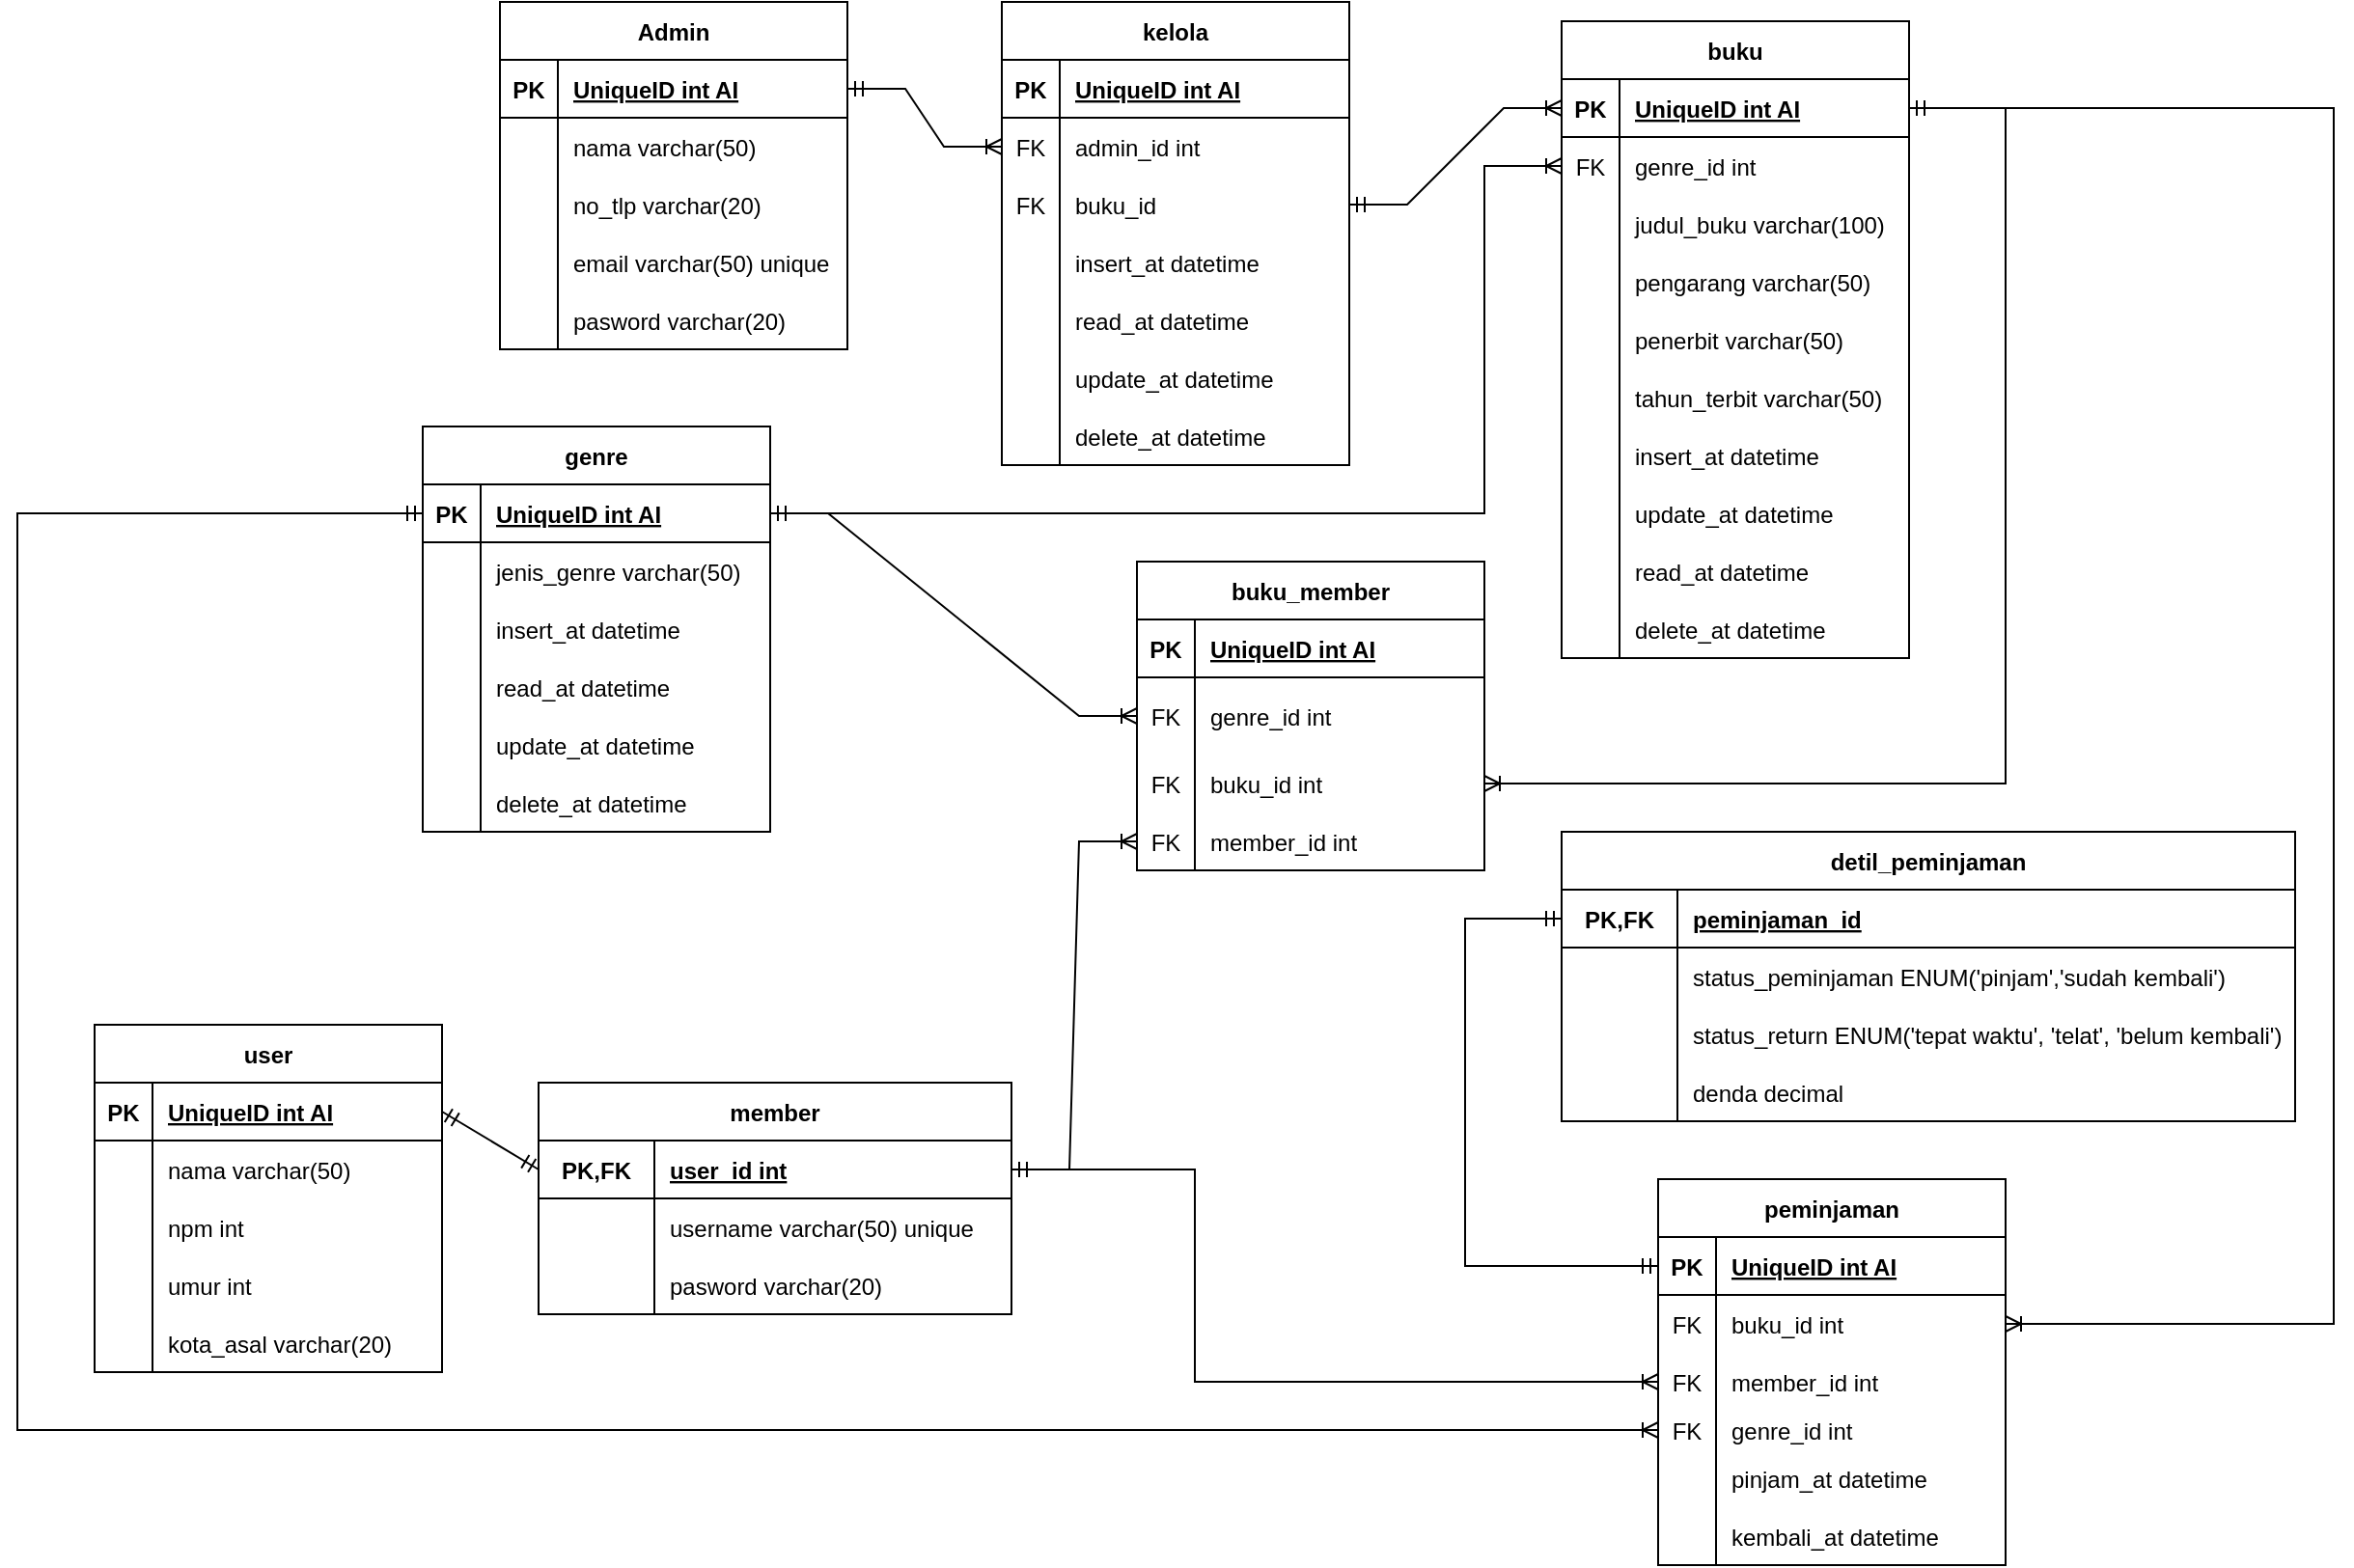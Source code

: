 <mxfile version="20.8.16" type="device"><diagram name="Page-1" id="D0aG3JfnNcnlnUZTVA0v"><mxGraphModel dx="2672" dy="803" grid="1" gridSize="10" guides="1" tooltips="1" connect="1" arrows="1" fold="1" page="1" pageScale="1" pageWidth="850" pageHeight="1100" math="0" shadow="0"><root><mxCell id="0"/><mxCell id="1" parent="0"/><mxCell id="wYPajMRD3yFp_Sr_LCN--1" value="Admin" style="shape=table;startSize=30;container=1;collapsible=1;childLayout=tableLayout;fixedRows=1;rowLines=0;fontStyle=1;align=center;resizeLast=1;" parent="1" vertex="1"><mxGeometry x="220" y="250" width="180" height="180" as="geometry"/></mxCell><mxCell id="wYPajMRD3yFp_Sr_LCN--2" value="" style="shape=tableRow;horizontal=0;startSize=0;swimlaneHead=0;swimlaneBody=0;fillColor=none;collapsible=0;dropTarget=0;points=[[0,0.5],[1,0.5]];portConstraint=eastwest;top=0;left=0;right=0;bottom=1;" parent="wYPajMRD3yFp_Sr_LCN--1" vertex="1"><mxGeometry y="30" width="180" height="30" as="geometry"/></mxCell><mxCell id="wYPajMRD3yFp_Sr_LCN--3" value="PK" style="shape=partialRectangle;connectable=0;fillColor=none;top=0;left=0;bottom=0;right=0;fontStyle=1;overflow=hidden;" parent="wYPajMRD3yFp_Sr_LCN--2" vertex="1"><mxGeometry width="30" height="30" as="geometry"><mxRectangle width="30" height="30" as="alternateBounds"/></mxGeometry></mxCell><mxCell id="wYPajMRD3yFp_Sr_LCN--4" value="UniqueID int AI" style="shape=partialRectangle;connectable=0;fillColor=none;top=0;left=0;bottom=0;right=0;align=left;spacingLeft=6;fontStyle=5;overflow=hidden;" parent="wYPajMRD3yFp_Sr_LCN--2" vertex="1"><mxGeometry x="30" width="150" height="30" as="geometry"><mxRectangle width="150" height="30" as="alternateBounds"/></mxGeometry></mxCell><mxCell id="wYPajMRD3yFp_Sr_LCN--5" value="" style="shape=tableRow;horizontal=0;startSize=0;swimlaneHead=0;swimlaneBody=0;fillColor=none;collapsible=0;dropTarget=0;points=[[0,0.5],[1,0.5]];portConstraint=eastwest;top=0;left=0;right=0;bottom=0;" parent="wYPajMRD3yFp_Sr_LCN--1" vertex="1"><mxGeometry y="60" width="180" height="30" as="geometry"/></mxCell><mxCell id="wYPajMRD3yFp_Sr_LCN--6" value="" style="shape=partialRectangle;connectable=0;fillColor=none;top=0;left=0;bottom=0;right=0;editable=1;overflow=hidden;" parent="wYPajMRD3yFp_Sr_LCN--5" vertex="1"><mxGeometry width="30" height="30" as="geometry"><mxRectangle width="30" height="30" as="alternateBounds"/></mxGeometry></mxCell><mxCell id="wYPajMRD3yFp_Sr_LCN--7" value="nama varchar(50)" style="shape=partialRectangle;connectable=0;fillColor=none;top=0;left=0;bottom=0;right=0;align=left;spacingLeft=6;overflow=hidden;" parent="wYPajMRD3yFp_Sr_LCN--5" vertex="1"><mxGeometry x="30" width="150" height="30" as="geometry"><mxRectangle width="150" height="30" as="alternateBounds"/></mxGeometry></mxCell><mxCell id="wYPajMRD3yFp_Sr_LCN--8" value="" style="shape=tableRow;horizontal=0;startSize=0;swimlaneHead=0;swimlaneBody=0;fillColor=none;collapsible=0;dropTarget=0;points=[[0,0.5],[1,0.5]];portConstraint=eastwest;top=0;left=0;right=0;bottom=0;" parent="wYPajMRD3yFp_Sr_LCN--1" vertex="1"><mxGeometry y="90" width="180" height="30" as="geometry"/></mxCell><mxCell id="wYPajMRD3yFp_Sr_LCN--9" value="" style="shape=partialRectangle;connectable=0;fillColor=none;top=0;left=0;bottom=0;right=0;editable=1;overflow=hidden;" parent="wYPajMRD3yFp_Sr_LCN--8" vertex="1"><mxGeometry width="30" height="30" as="geometry"><mxRectangle width="30" height="30" as="alternateBounds"/></mxGeometry></mxCell><mxCell id="wYPajMRD3yFp_Sr_LCN--10" value="no_tlp varchar(20)" style="shape=partialRectangle;connectable=0;fillColor=none;top=0;left=0;bottom=0;right=0;align=left;spacingLeft=6;overflow=hidden;" parent="wYPajMRD3yFp_Sr_LCN--8" vertex="1"><mxGeometry x="30" width="150" height="30" as="geometry"><mxRectangle width="150" height="30" as="alternateBounds"/></mxGeometry></mxCell><mxCell id="wYPajMRD3yFp_Sr_LCN--11" value="" style="shape=tableRow;horizontal=0;startSize=0;swimlaneHead=0;swimlaneBody=0;fillColor=none;collapsible=0;dropTarget=0;points=[[0,0.5],[1,0.5]];portConstraint=eastwest;top=0;left=0;right=0;bottom=0;" parent="wYPajMRD3yFp_Sr_LCN--1" vertex="1"><mxGeometry y="120" width="180" height="30" as="geometry"/></mxCell><mxCell id="wYPajMRD3yFp_Sr_LCN--12" value="" style="shape=partialRectangle;connectable=0;fillColor=none;top=0;left=0;bottom=0;right=0;editable=1;overflow=hidden;" parent="wYPajMRD3yFp_Sr_LCN--11" vertex="1"><mxGeometry width="30" height="30" as="geometry"><mxRectangle width="30" height="30" as="alternateBounds"/></mxGeometry></mxCell><mxCell id="wYPajMRD3yFp_Sr_LCN--13" value="email varchar(50) unique" style="shape=partialRectangle;connectable=0;fillColor=none;top=0;left=0;bottom=0;right=0;align=left;spacingLeft=6;overflow=hidden;" parent="wYPajMRD3yFp_Sr_LCN--11" vertex="1"><mxGeometry x="30" width="150" height="30" as="geometry"><mxRectangle width="150" height="30" as="alternateBounds"/></mxGeometry></mxCell><mxCell id="wYPajMRD3yFp_Sr_LCN--118" style="shape=tableRow;horizontal=0;startSize=0;swimlaneHead=0;swimlaneBody=0;fillColor=none;collapsible=0;dropTarget=0;points=[[0,0.5],[1,0.5]];portConstraint=eastwest;top=0;left=0;right=0;bottom=0;" parent="wYPajMRD3yFp_Sr_LCN--1" vertex="1"><mxGeometry y="150" width="180" height="30" as="geometry"/></mxCell><mxCell id="wYPajMRD3yFp_Sr_LCN--119" style="shape=partialRectangle;connectable=0;fillColor=none;top=0;left=0;bottom=0;right=0;editable=1;overflow=hidden;" parent="wYPajMRD3yFp_Sr_LCN--118" vertex="1"><mxGeometry width="30" height="30" as="geometry"><mxRectangle width="30" height="30" as="alternateBounds"/></mxGeometry></mxCell><mxCell id="wYPajMRD3yFp_Sr_LCN--120" value="pasword varchar(20)" style="shape=partialRectangle;connectable=0;fillColor=none;top=0;left=0;bottom=0;right=0;align=left;spacingLeft=6;overflow=hidden;" parent="wYPajMRD3yFp_Sr_LCN--118" vertex="1"><mxGeometry x="30" width="150" height="30" as="geometry"><mxRectangle width="150" height="30" as="alternateBounds"/></mxGeometry></mxCell><mxCell id="wYPajMRD3yFp_Sr_LCN--14" value="kelola" style="shape=table;startSize=30;container=1;collapsible=1;childLayout=tableLayout;fixedRows=1;rowLines=0;fontStyle=1;align=center;resizeLast=1;" parent="1" vertex="1"><mxGeometry x="480" y="250" width="180" height="240" as="geometry"/></mxCell><mxCell id="wYPajMRD3yFp_Sr_LCN--15" value="" style="shape=tableRow;horizontal=0;startSize=0;swimlaneHead=0;swimlaneBody=0;fillColor=none;collapsible=0;dropTarget=0;points=[[0,0.5],[1,0.5]];portConstraint=eastwest;top=0;left=0;right=0;bottom=1;" parent="wYPajMRD3yFp_Sr_LCN--14" vertex="1"><mxGeometry y="30" width="180" height="30" as="geometry"/></mxCell><mxCell id="wYPajMRD3yFp_Sr_LCN--16" value="PK" style="shape=partialRectangle;connectable=0;fillColor=none;top=0;left=0;bottom=0;right=0;fontStyle=1;overflow=hidden;" parent="wYPajMRD3yFp_Sr_LCN--15" vertex="1"><mxGeometry width="30" height="30" as="geometry"><mxRectangle width="30" height="30" as="alternateBounds"/></mxGeometry></mxCell><mxCell id="wYPajMRD3yFp_Sr_LCN--17" value="UniqueID int AI" style="shape=partialRectangle;connectable=0;fillColor=none;top=0;left=0;bottom=0;right=0;align=left;spacingLeft=6;fontStyle=5;overflow=hidden;" parent="wYPajMRD3yFp_Sr_LCN--15" vertex="1"><mxGeometry x="30" width="150" height="30" as="geometry"><mxRectangle width="150" height="30" as="alternateBounds"/></mxGeometry></mxCell><mxCell id="wYPajMRD3yFp_Sr_LCN--18" value="" style="shape=tableRow;horizontal=0;startSize=0;swimlaneHead=0;swimlaneBody=0;fillColor=none;collapsible=0;dropTarget=0;points=[[0,0.5],[1,0.5]];portConstraint=eastwest;top=0;left=0;right=0;bottom=0;" parent="wYPajMRD3yFp_Sr_LCN--14" vertex="1"><mxGeometry y="60" width="180" height="30" as="geometry"/></mxCell><mxCell id="wYPajMRD3yFp_Sr_LCN--19" value="FK" style="shape=partialRectangle;connectable=0;fillColor=none;top=0;left=0;bottom=0;right=0;editable=1;overflow=hidden;" parent="wYPajMRD3yFp_Sr_LCN--18" vertex="1"><mxGeometry width="30" height="30" as="geometry"><mxRectangle width="30" height="30" as="alternateBounds"/></mxGeometry></mxCell><mxCell id="wYPajMRD3yFp_Sr_LCN--20" value="admin_id int" style="shape=partialRectangle;connectable=0;fillColor=none;top=0;left=0;bottom=0;right=0;align=left;spacingLeft=6;overflow=hidden;" parent="wYPajMRD3yFp_Sr_LCN--18" vertex="1"><mxGeometry x="30" width="150" height="30" as="geometry"><mxRectangle width="150" height="30" as="alternateBounds"/></mxGeometry></mxCell><mxCell id="wYPajMRD3yFp_Sr_LCN--21" value="" style="shape=tableRow;horizontal=0;startSize=0;swimlaneHead=0;swimlaneBody=0;fillColor=none;collapsible=0;dropTarget=0;points=[[0,0.5],[1,0.5]];portConstraint=eastwest;top=0;left=0;right=0;bottom=0;" parent="wYPajMRD3yFp_Sr_LCN--14" vertex="1"><mxGeometry y="90" width="180" height="30" as="geometry"/></mxCell><mxCell id="wYPajMRD3yFp_Sr_LCN--22" value="FK" style="shape=partialRectangle;connectable=0;fillColor=none;top=0;left=0;bottom=0;right=0;editable=1;overflow=hidden;" parent="wYPajMRD3yFp_Sr_LCN--21" vertex="1"><mxGeometry width="30" height="30" as="geometry"><mxRectangle width="30" height="30" as="alternateBounds"/></mxGeometry></mxCell><mxCell id="wYPajMRD3yFp_Sr_LCN--23" value="buku_id" style="shape=partialRectangle;connectable=0;fillColor=none;top=0;left=0;bottom=0;right=0;align=left;spacingLeft=6;overflow=hidden;" parent="wYPajMRD3yFp_Sr_LCN--21" vertex="1"><mxGeometry x="30" width="150" height="30" as="geometry"><mxRectangle width="150" height="30" as="alternateBounds"/></mxGeometry></mxCell><mxCell id="wYPajMRD3yFp_Sr_LCN--24" value="" style="shape=tableRow;horizontal=0;startSize=0;swimlaneHead=0;swimlaneBody=0;fillColor=none;collapsible=0;dropTarget=0;points=[[0,0.5],[1,0.5]];portConstraint=eastwest;top=0;left=0;right=0;bottom=0;" parent="wYPajMRD3yFp_Sr_LCN--14" vertex="1"><mxGeometry y="120" width="180" height="30" as="geometry"/></mxCell><mxCell id="wYPajMRD3yFp_Sr_LCN--25" value="" style="shape=partialRectangle;connectable=0;fillColor=none;top=0;left=0;bottom=0;right=0;editable=1;overflow=hidden;" parent="wYPajMRD3yFp_Sr_LCN--24" vertex="1"><mxGeometry width="30" height="30" as="geometry"><mxRectangle width="30" height="30" as="alternateBounds"/></mxGeometry></mxCell><mxCell id="wYPajMRD3yFp_Sr_LCN--26" value="insert_at datetime" style="shape=partialRectangle;connectable=0;fillColor=none;top=0;left=0;bottom=0;right=0;align=left;spacingLeft=6;overflow=hidden;" parent="wYPajMRD3yFp_Sr_LCN--24" vertex="1"><mxGeometry x="30" width="150" height="30" as="geometry"><mxRectangle width="150" height="30" as="alternateBounds"/></mxGeometry></mxCell><mxCell id="wYPajMRD3yFp_Sr_LCN--127" style="shape=tableRow;horizontal=0;startSize=0;swimlaneHead=0;swimlaneBody=0;fillColor=none;collapsible=0;dropTarget=0;points=[[0,0.5],[1,0.5]];portConstraint=eastwest;top=0;left=0;right=0;bottom=0;" parent="wYPajMRD3yFp_Sr_LCN--14" vertex="1"><mxGeometry y="150" width="180" height="30" as="geometry"/></mxCell><mxCell id="wYPajMRD3yFp_Sr_LCN--128" style="shape=partialRectangle;connectable=0;fillColor=none;top=0;left=0;bottom=0;right=0;editable=1;overflow=hidden;" parent="wYPajMRD3yFp_Sr_LCN--127" vertex="1"><mxGeometry width="30" height="30" as="geometry"><mxRectangle width="30" height="30" as="alternateBounds"/></mxGeometry></mxCell><mxCell id="wYPajMRD3yFp_Sr_LCN--129" value="read_at datetime" style="shape=partialRectangle;connectable=0;fillColor=none;top=0;left=0;bottom=0;right=0;align=left;spacingLeft=6;overflow=hidden;" parent="wYPajMRD3yFp_Sr_LCN--127" vertex="1"><mxGeometry x="30" width="150" height="30" as="geometry"><mxRectangle width="150" height="30" as="alternateBounds"/></mxGeometry></mxCell><mxCell id="wYPajMRD3yFp_Sr_LCN--124" style="shape=tableRow;horizontal=0;startSize=0;swimlaneHead=0;swimlaneBody=0;fillColor=none;collapsible=0;dropTarget=0;points=[[0,0.5],[1,0.5]];portConstraint=eastwest;top=0;left=0;right=0;bottom=0;" parent="wYPajMRD3yFp_Sr_LCN--14" vertex="1"><mxGeometry y="180" width="180" height="30" as="geometry"/></mxCell><mxCell id="wYPajMRD3yFp_Sr_LCN--125" style="shape=partialRectangle;connectable=0;fillColor=none;top=0;left=0;bottom=0;right=0;editable=1;overflow=hidden;" parent="wYPajMRD3yFp_Sr_LCN--124" vertex="1"><mxGeometry width="30" height="30" as="geometry"><mxRectangle width="30" height="30" as="alternateBounds"/></mxGeometry></mxCell><mxCell id="wYPajMRD3yFp_Sr_LCN--126" value="update_at datetime" style="shape=partialRectangle;connectable=0;fillColor=none;top=0;left=0;bottom=0;right=0;align=left;spacingLeft=6;overflow=hidden;" parent="wYPajMRD3yFp_Sr_LCN--124" vertex="1"><mxGeometry x="30" width="150" height="30" as="geometry"><mxRectangle width="150" height="30" as="alternateBounds"/></mxGeometry></mxCell><mxCell id="wYPajMRD3yFp_Sr_LCN--121" style="shape=tableRow;horizontal=0;startSize=0;swimlaneHead=0;swimlaneBody=0;fillColor=none;collapsible=0;dropTarget=0;points=[[0,0.5],[1,0.5]];portConstraint=eastwest;top=0;left=0;right=0;bottom=0;" parent="wYPajMRD3yFp_Sr_LCN--14" vertex="1"><mxGeometry y="210" width="180" height="30" as="geometry"/></mxCell><mxCell id="wYPajMRD3yFp_Sr_LCN--122" style="shape=partialRectangle;connectable=0;fillColor=none;top=0;left=0;bottom=0;right=0;editable=1;overflow=hidden;" parent="wYPajMRD3yFp_Sr_LCN--121" vertex="1"><mxGeometry width="30" height="30" as="geometry"><mxRectangle width="30" height="30" as="alternateBounds"/></mxGeometry></mxCell><mxCell id="wYPajMRD3yFp_Sr_LCN--123" value="delete_at datetime" style="shape=partialRectangle;connectable=0;fillColor=none;top=0;left=0;bottom=0;right=0;align=left;spacingLeft=6;overflow=hidden;" parent="wYPajMRD3yFp_Sr_LCN--121" vertex="1"><mxGeometry x="30" width="150" height="30" as="geometry"><mxRectangle width="150" height="30" as="alternateBounds"/></mxGeometry></mxCell><mxCell id="wYPajMRD3yFp_Sr_LCN--27" value="genre" style="shape=table;startSize=30;container=1;collapsible=1;childLayout=tableLayout;fixedRows=1;rowLines=0;fontStyle=1;align=center;resizeLast=1;" parent="1" vertex="1"><mxGeometry x="180" y="470" width="180" height="210" as="geometry"/></mxCell><mxCell id="wYPajMRD3yFp_Sr_LCN--28" value="" style="shape=tableRow;horizontal=0;startSize=0;swimlaneHead=0;swimlaneBody=0;fillColor=none;collapsible=0;dropTarget=0;points=[[0,0.5],[1,0.5]];portConstraint=eastwest;top=0;left=0;right=0;bottom=1;" parent="wYPajMRD3yFp_Sr_LCN--27" vertex="1"><mxGeometry y="30" width="180" height="30" as="geometry"/></mxCell><mxCell id="wYPajMRD3yFp_Sr_LCN--29" value="PK" style="shape=partialRectangle;connectable=0;fillColor=none;top=0;left=0;bottom=0;right=0;fontStyle=1;overflow=hidden;" parent="wYPajMRD3yFp_Sr_LCN--28" vertex="1"><mxGeometry width="30" height="30" as="geometry"><mxRectangle width="30" height="30" as="alternateBounds"/></mxGeometry></mxCell><mxCell id="wYPajMRD3yFp_Sr_LCN--30" value="UniqueID int AI" style="shape=partialRectangle;connectable=0;fillColor=none;top=0;left=0;bottom=0;right=0;align=left;spacingLeft=6;fontStyle=5;overflow=hidden;" parent="wYPajMRD3yFp_Sr_LCN--28" vertex="1"><mxGeometry x="30" width="150" height="30" as="geometry"><mxRectangle width="150" height="30" as="alternateBounds"/></mxGeometry></mxCell><mxCell id="wYPajMRD3yFp_Sr_LCN--31" value="" style="shape=tableRow;horizontal=0;startSize=0;swimlaneHead=0;swimlaneBody=0;fillColor=none;collapsible=0;dropTarget=0;points=[[0,0.5],[1,0.5]];portConstraint=eastwest;top=0;left=0;right=0;bottom=0;" parent="wYPajMRD3yFp_Sr_LCN--27" vertex="1"><mxGeometry y="60" width="180" height="30" as="geometry"/></mxCell><mxCell id="wYPajMRD3yFp_Sr_LCN--32" value="" style="shape=partialRectangle;connectable=0;fillColor=none;top=0;left=0;bottom=0;right=0;editable=1;overflow=hidden;" parent="wYPajMRD3yFp_Sr_LCN--31" vertex="1"><mxGeometry width="30" height="30" as="geometry"><mxRectangle width="30" height="30" as="alternateBounds"/></mxGeometry></mxCell><mxCell id="wYPajMRD3yFp_Sr_LCN--33" value="jenis_genre varchar(50)" style="shape=partialRectangle;connectable=0;fillColor=none;top=0;left=0;bottom=0;right=0;align=left;spacingLeft=6;overflow=hidden;" parent="wYPajMRD3yFp_Sr_LCN--31" vertex="1"><mxGeometry x="30" width="150" height="30" as="geometry"><mxRectangle width="150" height="30" as="alternateBounds"/></mxGeometry></mxCell><mxCell id="wYPajMRD3yFp_Sr_LCN--34" value="" style="shape=tableRow;horizontal=0;startSize=0;swimlaneHead=0;swimlaneBody=0;fillColor=none;collapsible=0;dropTarget=0;points=[[0,0.5],[1,0.5]];portConstraint=eastwest;top=0;left=0;right=0;bottom=0;" parent="wYPajMRD3yFp_Sr_LCN--27" vertex="1"><mxGeometry y="90" width="180" height="30" as="geometry"/></mxCell><mxCell id="wYPajMRD3yFp_Sr_LCN--35" value="" style="shape=partialRectangle;connectable=0;fillColor=none;top=0;left=0;bottom=0;right=0;editable=1;overflow=hidden;" parent="wYPajMRD3yFp_Sr_LCN--34" vertex="1"><mxGeometry width="30" height="30" as="geometry"><mxRectangle width="30" height="30" as="alternateBounds"/></mxGeometry></mxCell><mxCell id="wYPajMRD3yFp_Sr_LCN--36" value="insert_at datetime" style="shape=partialRectangle;connectable=0;fillColor=none;top=0;left=0;bottom=0;right=0;align=left;spacingLeft=6;overflow=hidden;" parent="wYPajMRD3yFp_Sr_LCN--34" vertex="1"><mxGeometry x="30" width="150" height="30" as="geometry"><mxRectangle width="150" height="30" as="alternateBounds"/></mxGeometry></mxCell><mxCell id="wYPajMRD3yFp_Sr_LCN--37" value="" style="shape=tableRow;horizontal=0;startSize=0;swimlaneHead=0;swimlaneBody=0;fillColor=none;collapsible=0;dropTarget=0;points=[[0,0.5],[1,0.5]];portConstraint=eastwest;top=0;left=0;right=0;bottom=0;" parent="wYPajMRD3yFp_Sr_LCN--27" vertex="1"><mxGeometry y="120" width="180" height="30" as="geometry"/></mxCell><mxCell id="wYPajMRD3yFp_Sr_LCN--38" value="" style="shape=partialRectangle;connectable=0;fillColor=none;top=0;left=0;bottom=0;right=0;editable=1;overflow=hidden;" parent="wYPajMRD3yFp_Sr_LCN--37" vertex="1"><mxGeometry width="30" height="30" as="geometry"><mxRectangle width="30" height="30" as="alternateBounds"/></mxGeometry></mxCell><mxCell id="wYPajMRD3yFp_Sr_LCN--39" value="read_at datetime" style="shape=partialRectangle;connectable=0;fillColor=none;top=0;left=0;bottom=0;right=0;align=left;spacingLeft=6;overflow=hidden;" parent="wYPajMRD3yFp_Sr_LCN--37" vertex="1"><mxGeometry x="30" width="150" height="30" as="geometry"><mxRectangle width="150" height="30" as="alternateBounds"/></mxGeometry></mxCell><mxCell id="wYPajMRD3yFp_Sr_LCN--133" style="shape=tableRow;horizontal=0;startSize=0;swimlaneHead=0;swimlaneBody=0;fillColor=none;collapsible=0;dropTarget=0;points=[[0,0.5],[1,0.5]];portConstraint=eastwest;top=0;left=0;right=0;bottom=0;" parent="wYPajMRD3yFp_Sr_LCN--27" vertex="1"><mxGeometry y="150" width="180" height="30" as="geometry"/></mxCell><mxCell id="wYPajMRD3yFp_Sr_LCN--134" style="shape=partialRectangle;connectable=0;fillColor=none;top=0;left=0;bottom=0;right=0;editable=1;overflow=hidden;" parent="wYPajMRD3yFp_Sr_LCN--133" vertex="1"><mxGeometry width="30" height="30" as="geometry"><mxRectangle width="30" height="30" as="alternateBounds"/></mxGeometry></mxCell><mxCell id="wYPajMRD3yFp_Sr_LCN--135" value="update_at datetime" style="shape=partialRectangle;connectable=0;fillColor=none;top=0;left=0;bottom=0;right=0;align=left;spacingLeft=6;overflow=hidden;" parent="wYPajMRD3yFp_Sr_LCN--133" vertex="1"><mxGeometry x="30" width="150" height="30" as="geometry"><mxRectangle width="150" height="30" as="alternateBounds"/></mxGeometry></mxCell><mxCell id="wYPajMRD3yFp_Sr_LCN--130" style="shape=tableRow;horizontal=0;startSize=0;swimlaneHead=0;swimlaneBody=0;fillColor=none;collapsible=0;dropTarget=0;points=[[0,0.5],[1,0.5]];portConstraint=eastwest;top=0;left=0;right=0;bottom=0;" parent="wYPajMRD3yFp_Sr_LCN--27" vertex="1"><mxGeometry y="180" width="180" height="30" as="geometry"/></mxCell><mxCell id="wYPajMRD3yFp_Sr_LCN--131" style="shape=partialRectangle;connectable=0;fillColor=none;top=0;left=0;bottom=0;right=0;editable=1;overflow=hidden;" parent="wYPajMRD3yFp_Sr_LCN--130" vertex="1"><mxGeometry width="30" height="30" as="geometry"><mxRectangle width="30" height="30" as="alternateBounds"/></mxGeometry></mxCell><mxCell id="wYPajMRD3yFp_Sr_LCN--132" value="delete_at datetime" style="shape=partialRectangle;connectable=0;fillColor=none;top=0;left=0;bottom=0;right=0;align=left;spacingLeft=6;overflow=hidden;" parent="wYPajMRD3yFp_Sr_LCN--130" vertex="1"><mxGeometry x="30" width="150" height="30" as="geometry"><mxRectangle width="150" height="30" as="alternateBounds"/></mxGeometry></mxCell><mxCell id="wYPajMRD3yFp_Sr_LCN--40" value="buku" style="shape=table;startSize=30;container=1;collapsible=1;childLayout=tableLayout;fixedRows=1;rowLines=0;fontStyle=1;align=center;resizeLast=1;" parent="1" vertex="1"><mxGeometry x="770" y="260" width="180" height="330" as="geometry"/></mxCell><mxCell id="wYPajMRD3yFp_Sr_LCN--41" value="" style="shape=tableRow;horizontal=0;startSize=0;swimlaneHead=0;swimlaneBody=0;fillColor=none;collapsible=0;dropTarget=0;points=[[0,0.5],[1,0.5]];portConstraint=eastwest;top=0;left=0;right=0;bottom=1;" parent="wYPajMRD3yFp_Sr_LCN--40" vertex="1"><mxGeometry y="30" width="180" height="30" as="geometry"/></mxCell><mxCell id="wYPajMRD3yFp_Sr_LCN--42" value="PK" style="shape=partialRectangle;connectable=0;fillColor=none;top=0;left=0;bottom=0;right=0;fontStyle=1;overflow=hidden;" parent="wYPajMRD3yFp_Sr_LCN--41" vertex="1"><mxGeometry width="30" height="30" as="geometry"><mxRectangle width="30" height="30" as="alternateBounds"/></mxGeometry></mxCell><mxCell id="wYPajMRD3yFp_Sr_LCN--43" value="UniqueID int AI" style="shape=partialRectangle;connectable=0;fillColor=none;top=0;left=0;bottom=0;right=0;align=left;spacingLeft=6;fontStyle=5;overflow=hidden;" parent="wYPajMRD3yFp_Sr_LCN--41" vertex="1"><mxGeometry x="30" width="150" height="30" as="geometry"><mxRectangle width="150" height="30" as="alternateBounds"/></mxGeometry></mxCell><mxCell id="wYPajMRD3yFp_Sr_LCN--44" value="" style="shape=tableRow;horizontal=0;startSize=0;swimlaneHead=0;swimlaneBody=0;fillColor=none;collapsible=0;dropTarget=0;points=[[0,0.5],[1,0.5]];portConstraint=eastwest;top=0;left=0;right=0;bottom=0;" parent="wYPajMRD3yFp_Sr_LCN--40" vertex="1"><mxGeometry y="60" width="180" height="30" as="geometry"/></mxCell><mxCell id="wYPajMRD3yFp_Sr_LCN--45" value="FK" style="shape=partialRectangle;connectable=0;fillColor=none;top=0;left=0;bottom=0;right=0;editable=1;overflow=hidden;" parent="wYPajMRD3yFp_Sr_LCN--44" vertex="1"><mxGeometry width="30" height="30" as="geometry"><mxRectangle width="30" height="30" as="alternateBounds"/></mxGeometry></mxCell><mxCell id="wYPajMRD3yFp_Sr_LCN--46" value="genre_id int" style="shape=partialRectangle;connectable=0;fillColor=none;top=0;left=0;bottom=0;right=0;align=left;spacingLeft=6;overflow=hidden;" parent="wYPajMRD3yFp_Sr_LCN--44" vertex="1"><mxGeometry x="30" width="150" height="30" as="geometry"><mxRectangle width="150" height="30" as="alternateBounds"/></mxGeometry></mxCell><mxCell id="wYPajMRD3yFp_Sr_LCN--47" value="" style="shape=tableRow;horizontal=0;startSize=0;swimlaneHead=0;swimlaneBody=0;fillColor=none;collapsible=0;dropTarget=0;points=[[0,0.5],[1,0.5]];portConstraint=eastwest;top=0;left=0;right=0;bottom=0;" parent="wYPajMRD3yFp_Sr_LCN--40" vertex="1"><mxGeometry y="90" width="180" height="30" as="geometry"/></mxCell><mxCell id="wYPajMRD3yFp_Sr_LCN--48" value="" style="shape=partialRectangle;connectable=0;fillColor=none;top=0;left=0;bottom=0;right=0;editable=1;overflow=hidden;" parent="wYPajMRD3yFp_Sr_LCN--47" vertex="1"><mxGeometry width="30" height="30" as="geometry"><mxRectangle width="30" height="30" as="alternateBounds"/></mxGeometry></mxCell><mxCell id="wYPajMRD3yFp_Sr_LCN--49" value="judul_buku varchar(100)" style="shape=partialRectangle;connectable=0;fillColor=none;top=0;left=0;bottom=0;right=0;align=left;spacingLeft=6;overflow=hidden;" parent="wYPajMRD3yFp_Sr_LCN--47" vertex="1"><mxGeometry x="30" width="150" height="30" as="geometry"><mxRectangle width="150" height="30" as="alternateBounds"/></mxGeometry></mxCell><mxCell id="wYPajMRD3yFp_Sr_LCN--154" style="shape=tableRow;horizontal=0;startSize=0;swimlaneHead=0;swimlaneBody=0;fillColor=none;collapsible=0;dropTarget=0;points=[[0,0.5],[1,0.5]];portConstraint=eastwest;top=0;left=0;right=0;bottom=0;" parent="wYPajMRD3yFp_Sr_LCN--40" vertex="1"><mxGeometry y="120" width="180" height="30" as="geometry"/></mxCell><mxCell id="wYPajMRD3yFp_Sr_LCN--155" style="shape=partialRectangle;connectable=0;fillColor=none;top=0;left=0;bottom=0;right=0;editable=1;overflow=hidden;" parent="wYPajMRD3yFp_Sr_LCN--154" vertex="1"><mxGeometry width="30" height="30" as="geometry"><mxRectangle width="30" height="30" as="alternateBounds"/></mxGeometry></mxCell><mxCell id="wYPajMRD3yFp_Sr_LCN--156" value="pengarang varchar(50)" style="shape=partialRectangle;connectable=0;fillColor=none;top=0;left=0;bottom=0;right=0;align=left;spacingLeft=6;overflow=hidden;" parent="wYPajMRD3yFp_Sr_LCN--154" vertex="1"><mxGeometry x="30" width="150" height="30" as="geometry"><mxRectangle width="150" height="30" as="alternateBounds"/></mxGeometry></mxCell><mxCell id="wYPajMRD3yFp_Sr_LCN--151" style="shape=tableRow;horizontal=0;startSize=0;swimlaneHead=0;swimlaneBody=0;fillColor=none;collapsible=0;dropTarget=0;points=[[0,0.5],[1,0.5]];portConstraint=eastwest;top=0;left=0;right=0;bottom=0;" parent="wYPajMRD3yFp_Sr_LCN--40" vertex="1"><mxGeometry y="150" width="180" height="30" as="geometry"/></mxCell><mxCell id="wYPajMRD3yFp_Sr_LCN--152" style="shape=partialRectangle;connectable=0;fillColor=none;top=0;left=0;bottom=0;right=0;editable=1;overflow=hidden;" parent="wYPajMRD3yFp_Sr_LCN--151" vertex="1"><mxGeometry width="30" height="30" as="geometry"><mxRectangle width="30" height="30" as="alternateBounds"/></mxGeometry></mxCell><mxCell id="wYPajMRD3yFp_Sr_LCN--153" value="penerbit varchar(50)" style="shape=partialRectangle;connectable=0;fillColor=none;top=0;left=0;bottom=0;right=0;align=left;spacingLeft=6;overflow=hidden;" parent="wYPajMRD3yFp_Sr_LCN--151" vertex="1"><mxGeometry x="30" width="150" height="30" as="geometry"><mxRectangle width="150" height="30" as="alternateBounds"/></mxGeometry></mxCell><mxCell id="wYPajMRD3yFp_Sr_LCN--148" style="shape=tableRow;horizontal=0;startSize=0;swimlaneHead=0;swimlaneBody=0;fillColor=none;collapsible=0;dropTarget=0;points=[[0,0.5],[1,0.5]];portConstraint=eastwest;top=0;left=0;right=0;bottom=0;" parent="wYPajMRD3yFp_Sr_LCN--40" vertex="1"><mxGeometry y="180" width="180" height="30" as="geometry"/></mxCell><mxCell id="wYPajMRD3yFp_Sr_LCN--149" style="shape=partialRectangle;connectable=0;fillColor=none;top=0;left=0;bottom=0;right=0;editable=1;overflow=hidden;" parent="wYPajMRD3yFp_Sr_LCN--148" vertex="1"><mxGeometry width="30" height="30" as="geometry"><mxRectangle width="30" height="30" as="alternateBounds"/></mxGeometry></mxCell><mxCell id="wYPajMRD3yFp_Sr_LCN--150" value="tahun_terbit varchar(50)" style="shape=partialRectangle;connectable=0;fillColor=none;top=0;left=0;bottom=0;right=0;align=left;spacingLeft=6;overflow=hidden;" parent="wYPajMRD3yFp_Sr_LCN--148" vertex="1"><mxGeometry x="30" width="150" height="30" as="geometry"><mxRectangle width="150" height="30" as="alternateBounds"/></mxGeometry></mxCell><mxCell id="wYPajMRD3yFp_Sr_LCN--145" style="shape=tableRow;horizontal=0;startSize=0;swimlaneHead=0;swimlaneBody=0;fillColor=none;collapsible=0;dropTarget=0;points=[[0,0.5],[1,0.5]];portConstraint=eastwest;top=0;left=0;right=0;bottom=0;" parent="wYPajMRD3yFp_Sr_LCN--40" vertex="1"><mxGeometry y="210" width="180" height="30" as="geometry"/></mxCell><mxCell id="wYPajMRD3yFp_Sr_LCN--146" style="shape=partialRectangle;connectable=0;fillColor=none;top=0;left=0;bottom=0;right=0;editable=1;overflow=hidden;" parent="wYPajMRD3yFp_Sr_LCN--145" vertex="1"><mxGeometry width="30" height="30" as="geometry"><mxRectangle width="30" height="30" as="alternateBounds"/></mxGeometry></mxCell><mxCell id="wYPajMRD3yFp_Sr_LCN--147" value="insert_at datetime" style="shape=partialRectangle;connectable=0;fillColor=none;top=0;left=0;bottom=0;right=0;align=left;spacingLeft=6;overflow=hidden;" parent="wYPajMRD3yFp_Sr_LCN--145" vertex="1"><mxGeometry x="30" width="150" height="30" as="geometry"><mxRectangle width="150" height="30" as="alternateBounds"/></mxGeometry></mxCell><mxCell id="wYPajMRD3yFp_Sr_LCN--142" style="shape=tableRow;horizontal=0;startSize=0;swimlaneHead=0;swimlaneBody=0;fillColor=none;collapsible=0;dropTarget=0;points=[[0,0.5],[1,0.5]];portConstraint=eastwest;top=0;left=0;right=0;bottom=0;" parent="wYPajMRD3yFp_Sr_LCN--40" vertex="1"><mxGeometry y="240" width="180" height="30" as="geometry"/></mxCell><mxCell id="wYPajMRD3yFp_Sr_LCN--143" style="shape=partialRectangle;connectable=0;fillColor=none;top=0;left=0;bottom=0;right=0;editable=1;overflow=hidden;" parent="wYPajMRD3yFp_Sr_LCN--142" vertex="1"><mxGeometry width="30" height="30" as="geometry"><mxRectangle width="30" height="30" as="alternateBounds"/></mxGeometry></mxCell><mxCell id="wYPajMRD3yFp_Sr_LCN--144" value="update_at datetime" style="shape=partialRectangle;connectable=0;fillColor=none;top=0;left=0;bottom=0;right=0;align=left;spacingLeft=6;overflow=hidden;" parent="wYPajMRD3yFp_Sr_LCN--142" vertex="1"><mxGeometry x="30" width="150" height="30" as="geometry"><mxRectangle width="150" height="30" as="alternateBounds"/></mxGeometry></mxCell><mxCell id="wYPajMRD3yFp_Sr_LCN--139" style="shape=tableRow;horizontal=0;startSize=0;swimlaneHead=0;swimlaneBody=0;fillColor=none;collapsible=0;dropTarget=0;points=[[0,0.5],[1,0.5]];portConstraint=eastwest;top=0;left=0;right=0;bottom=0;" parent="wYPajMRD3yFp_Sr_LCN--40" vertex="1"><mxGeometry y="270" width="180" height="30" as="geometry"/></mxCell><mxCell id="wYPajMRD3yFp_Sr_LCN--140" style="shape=partialRectangle;connectable=0;fillColor=none;top=0;left=0;bottom=0;right=0;editable=1;overflow=hidden;" parent="wYPajMRD3yFp_Sr_LCN--139" vertex="1"><mxGeometry width="30" height="30" as="geometry"><mxRectangle width="30" height="30" as="alternateBounds"/></mxGeometry></mxCell><mxCell id="wYPajMRD3yFp_Sr_LCN--141" value="read_at datetime" style="shape=partialRectangle;connectable=0;fillColor=none;top=0;left=0;bottom=0;right=0;align=left;spacingLeft=6;overflow=hidden;" parent="wYPajMRD3yFp_Sr_LCN--139" vertex="1"><mxGeometry x="30" width="150" height="30" as="geometry"><mxRectangle width="150" height="30" as="alternateBounds"/></mxGeometry></mxCell><mxCell id="wYPajMRD3yFp_Sr_LCN--136" style="shape=tableRow;horizontal=0;startSize=0;swimlaneHead=0;swimlaneBody=0;fillColor=none;collapsible=0;dropTarget=0;points=[[0,0.5],[1,0.5]];portConstraint=eastwest;top=0;left=0;right=0;bottom=0;" parent="wYPajMRD3yFp_Sr_LCN--40" vertex="1"><mxGeometry y="300" width="180" height="30" as="geometry"/></mxCell><mxCell id="wYPajMRD3yFp_Sr_LCN--137" style="shape=partialRectangle;connectable=0;fillColor=none;top=0;left=0;bottom=0;right=0;editable=1;overflow=hidden;" parent="wYPajMRD3yFp_Sr_LCN--136" vertex="1"><mxGeometry width="30" height="30" as="geometry"><mxRectangle width="30" height="30" as="alternateBounds"/></mxGeometry></mxCell><mxCell id="wYPajMRD3yFp_Sr_LCN--138" value="delete_at datetime" style="shape=partialRectangle;connectable=0;fillColor=none;top=0;left=0;bottom=0;right=0;align=left;spacingLeft=6;overflow=hidden;" parent="wYPajMRD3yFp_Sr_LCN--136" vertex="1"><mxGeometry x="30" width="150" height="30" as="geometry"><mxRectangle width="150" height="30" as="alternateBounds"/></mxGeometry></mxCell><mxCell id="wYPajMRD3yFp_Sr_LCN--53" value="user" style="shape=table;startSize=30;container=1;collapsible=1;childLayout=tableLayout;fixedRows=1;rowLines=0;fontStyle=1;align=center;resizeLast=1;" parent="1" vertex="1"><mxGeometry x="10" y="780" width="180" height="180" as="geometry"/></mxCell><mxCell id="wYPajMRD3yFp_Sr_LCN--54" value="" style="shape=tableRow;horizontal=0;startSize=0;swimlaneHead=0;swimlaneBody=0;fillColor=none;collapsible=0;dropTarget=0;points=[[0,0.5],[1,0.5]];portConstraint=eastwest;top=0;left=0;right=0;bottom=1;" parent="wYPajMRD3yFp_Sr_LCN--53" vertex="1"><mxGeometry y="30" width="180" height="30" as="geometry"/></mxCell><mxCell id="wYPajMRD3yFp_Sr_LCN--55" value="PK" style="shape=partialRectangle;connectable=0;fillColor=none;top=0;left=0;bottom=0;right=0;fontStyle=1;overflow=hidden;" parent="wYPajMRD3yFp_Sr_LCN--54" vertex="1"><mxGeometry width="30" height="30" as="geometry"><mxRectangle width="30" height="30" as="alternateBounds"/></mxGeometry></mxCell><mxCell id="wYPajMRD3yFp_Sr_LCN--56" value="UniqueID int AI" style="shape=partialRectangle;connectable=0;fillColor=none;top=0;left=0;bottom=0;right=0;align=left;spacingLeft=6;fontStyle=5;overflow=hidden;" parent="wYPajMRD3yFp_Sr_LCN--54" vertex="1"><mxGeometry x="30" width="150" height="30" as="geometry"><mxRectangle width="150" height="30" as="alternateBounds"/></mxGeometry></mxCell><mxCell id="wYPajMRD3yFp_Sr_LCN--57" value="" style="shape=tableRow;horizontal=0;startSize=0;swimlaneHead=0;swimlaneBody=0;fillColor=none;collapsible=0;dropTarget=0;points=[[0,0.5],[1,0.5]];portConstraint=eastwest;top=0;left=0;right=0;bottom=0;" parent="wYPajMRD3yFp_Sr_LCN--53" vertex="1"><mxGeometry y="60" width="180" height="30" as="geometry"/></mxCell><mxCell id="wYPajMRD3yFp_Sr_LCN--58" value="" style="shape=partialRectangle;connectable=0;fillColor=none;top=0;left=0;bottom=0;right=0;editable=1;overflow=hidden;" parent="wYPajMRD3yFp_Sr_LCN--57" vertex="1"><mxGeometry width="30" height="30" as="geometry"><mxRectangle width="30" height="30" as="alternateBounds"/></mxGeometry></mxCell><mxCell id="wYPajMRD3yFp_Sr_LCN--59" value="nama varchar(50)" style="shape=partialRectangle;connectable=0;fillColor=none;top=0;left=0;bottom=0;right=0;align=left;spacingLeft=6;overflow=hidden;" parent="wYPajMRD3yFp_Sr_LCN--57" vertex="1"><mxGeometry x="30" width="150" height="30" as="geometry"><mxRectangle width="150" height="30" as="alternateBounds"/></mxGeometry></mxCell><mxCell id="wYPajMRD3yFp_Sr_LCN--60" value="" style="shape=tableRow;horizontal=0;startSize=0;swimlaneHead=0;swimlaneBody=0;fillColor=none;collapsible=0;dropTarget=0;points=[[0,0.5],[1,0.5]];portConstraint=eastwest;top=0;left=0;right=0;bottom=0;" parent="wYPajMRD3yFp_Sr_LCN--53" vertex="1"><mxGeometry y="90" width="180" height="30" as="geometry"/></mxCell><mxCell id="wYPajMRD3yFp_Sr_LCN--61" value="" style="shape=partialRectangle;connectable=0;fillColor=none;top=0;left=0;bottom=0;right=0;editable=1;overflow=hidden;" parent="wYPajMRD3yFp_Sr_LCN--60" vertex="1"><mxGeometry width="30" height="30" as="geometry"><mxRectangle width="30" height="30" as="alternateBounds"/></mxGeometry></mxCell><mxCell id="wYPajMRD3yFp_Sr_LCN--62" value="npm int" style="shape=partialRectangle;connectable=0;fillColor=none;top=0;left=0;bottom=0;right=0;align=left;spacingLeft=6;overflow=hidden;" parent="wYPajMRD3yFp_Sr_LCN--60" vertex="1"><mxGeometry x="30" width="150" height="30" as="geometry"><mxRectangle width="150" height="30" as="alternateBounds"/></mxGeometry></mxCell><mxCell id="wYPajMRD3yFp_Sr_LCN--63" value="" style="shape=tableRow;horizontal=0;startSize=0;swimlaneHead=0;swimlaneBody=0;fillColor=none;collapsible=0;dropTarget=0;points=[[0,0.5],[1,0.5]];portConstraint=eastwest;top=0;left=0;right=0;bottom=0;" parent="wYPajMRD3yFp_Sr_LCN--53" vertex="1"><mxGeometry y="120" width="180" height="30" as="geometry"/></mxCell><mxCell id="wYPajMRD3yFp_Sr_LCN--64" value="" style="shape=partialRectangle;connectable=0;fillColor=none;top=0;left=0;bottom=0;right=0;editable=1;overflow=hidden;" parent="wYPajMRD3yFp_Sr_LCN--63" vertex="1"><mxGeometry width="30" height="30" as="geometry"><mxRectangle width="30" height="30" as="alternateBounds"/></mxGeometry></mxCell><mxCell id="wYPajMRD3yFp_Sr_LCN--65" value="umur int" style="shape=partialRectangle;connectable=0;fillColor=none;top=0;left=0;bottom=0;right=0;align=left;spacingLeft=6;overflow=hidden;" parent="wYPajMRD3yFp_Sr_LCN--63" vertex="1"><mxGeometry x="30" width="150" height="30" as="geometry"><mxRectangle width="150" height="30" as="alternateBounds"/></mxGeometry></mxCell><mxCell id="wYPajMRD3yFp_Sr_LCN--157" style="shape=tableRow;horizontal=0;startSize=0;swimlaneHead=0;swimlaneBody=0;fillColor=none;collapsible=0;dropTarget=0;points=[[0,0.5],[1,0.5]];portConstraint=eastwest;top=0;left=0;right=0;bottom=0;" parent="wYPajMRD3yFp_Sr_LCN--53" vertex="1"><mxGeometry y="150" width="180" height="30" as="geometry"/></mxCell><mxCell id="wYPajMRD3yFp_Sr_LCN--158" style="shape=partialRectangle;connectable=0;fillColor=none;top=0;left=0;bottom=0;right=0;editable=1;overflow=hidden;" parent="wYPajMRD3yFp_Sr_LCN--157" vertex="1"><mxGeometry width="30" height="30" as="geometry"><mxRectangle width="30" height="30" as="alternateBounds"/></mxGeometry></mxCell><mxCell id="wYPajMRD3yFp_Sr_LCN--159" value="kota_asal varchar(20)" style="shape=partialRectangle;connectable=0;fillColor=none;top=0;left=0;bottom=0;right=0;align=left;spacingLeft=6;overflow=hidden;" parent="wYPajMRD3yFp_Sr_LCN--157" vertex="1"><mxGeometry x="30" width="150" height="30" as="geometry"><mxRectangle width="150" height="30" as="alternateBounds"/></mxGeometry></mxCell><mxCell id="wYPajMRD3yFp_Sr_LCN--66" value="member" style="shape=table;startSize=30;container=1;collapsible=1;childLayout=tableLayout;fixedRows=1;rowLines=0;fontStyle=1;align=center;resizeLast=1;" parent="1" vertex="1"><mxGeometry x="240" y="810" width="245" height="120" as="geometry"/></mxCell><mxCell id="wYPajMRD3yFp_Sr_LCN--70" value="" style="shape=tableRow;horizontal=0;startSize=0;swimlaneHead=0;swimlaneBody=0;fillColor=none;collapsible=0;dropTarget=0;points=[[0,0.5],[1,0.5]];portConstraint=eastwest;top=0;left=0;right=0;bottom=1;" parent="wYPajMRD3yFp_Sr_LCN--66" vertex="1"><mxGeometry y="30" width="245" height="30" as="geometry"/></mxCell><mxCell id="wYPajMRD3yFp_Sr_LCN--71" value="PK,FK" style="shape=partialRectangle;connectable=0;fillColor=none;top=0;left=0;bottom=0;right=0;fontStyle=1;overflow=hidden;" parent="wYPajMRD3yFp_Sr_LCN--70" vertex="1"><mxGeometry width="60" height="30" as="geometry"><mxRectangle width="60" height="30" as="alternateBounds"/></mxGeometry></mxCell><mxCell id="wYPajMRD3yFp_Sr_LCN--72" value="user_id int" style="shape=partialRectangle;connectable=0;fillColor=none;top=0;left=0;bottom=0;right=0;align=left;spacingLeft=6;fontStyle=5;overflow=hidden;" parent="wYPajMRD3yFp_Sr_LCN--70" vertex="1"><mxGeometry x="60" width="185" height="30" as="geometry"><mxRectangle width="185" height="30" as="alternateBounds"/></mxGeometry></mxCell><mxCell id="wYPajMRD3yFp_Sr_LCN--73" value="" style="shape=tableRow;horizontal=0;startSize=0;swimlaneHead=0;swimlaneBody=0;fillColor=none;collapsible=0;dropTarget=0;points=[[0,0.5],[1,0.5]];portConstraint=eastwest;top=0;left=0;right=0;bottom=0;" parent="wYPajMRD3yFp_Sr_LCN--66" vertex="1"><mxGeometry y="60" width="245" height="30" as="geometry"/></mxCell><mxCell id="wYPajMRD3yFp_Sr_LCN--74" value="" style="shape=partialRectangle;connectable=0;fillColor=none;top=0;left=0;bottom=0;right=0;editable=1;overflow=hidden;" parent="wYPajMRD3yFp_Sr_LCN--73" vertex="1"><mxGeometry width="60" height="30" as="geometry"><mxRectangle width="60" height="30" as="alternateBounds"/></mxGeometry></mxCell><mxCell id="wYPajMRD3yFp_Sr_LCN--75" value="username varchar(50) unique" style="shape=partialRectangle;connectable=0;fillColor=none;top=0;left=0;bottom=0;right=0;align=left;spacingLeft=6;overflow=hidden;" parent="wYPajMRD3yFp_Sr_LCN--73" vertex="1"><mxGeometry x="60" width="185" height="30" as="geometry"><mxRectangle width="185" height="30" as="alternateBounds"/></mxGeometry></mxCell><mxCell id="wYPajMRD3yFp_Sr_LCN--76" value="" style="shape=tableRow;horizontal=0;startSize=0;swimlaneHead=0;swimlaneBody=0;fillColor=none;collapsible=0;dropTarget=0;points=[[0,0.5],[1,0.5]];portConstraint=eastwest;top=0;left=0;right=0;bottom=0;" parent="wYPajMRD3yFp_Sr_LCN--66" vertex="1"><mxGeometry y="90" width="245" height="30" as="geometry"/></mxCell><mxCell id="wYPajMRD3yFp_Sr_LCN--77" value="" style="shape=partialRectangle;connectable=0;fillColor=none;top=0;left=0;bottom=0;right=0;editable=1;overflow=hidden;" parent="wYPajMRD3yFp_Sr_LCN--76" vertex="1"><mxGeometry width="60" height="30" as="geometry"><mxRectangle width="60" height="30" as="alternateBounds"/></mxGeometry></mxCell><mxCell id="wYPajMRD3yFp_Sr_LCN--78" value="pasword varchar(20)" style="shape=partialRectangle;connectable=0;fillColor=none;top=0;left=0;bottom=0;right=0;align=left;spacingLeft=6;overflow=hidden;" parent="wYPajMRD3yFp_Sr_LCN--76" vertex="1"><mxGeometry x="60" width="185" height="30" as="geometry"><mxRectangle width="185" height="30" as="alternateBounds"/></mxGeometry></mxCell><mxCell id="wYPajMRD3yFp_Sr_LCN--79" value="buku_member" style="shape=table;startSize=30;container=1;collapsible=1;childLayout=tableLayout;fixedRows=1;rowLines=0;fontStyle=1;align=center;resizeLast=1;" parent="1" vertex="1"><mxGeometry x="550" y="540" width="180" height="160" as="geometry"/></mxCell><mxCell id="wYPajMRD3yFp_Sr_LCN--80" value="" style="shape=tableRow;horizontal=0;startSize=0;swimlaneHead=0;swimlaneBody=0;fillColor=none;collapsible=0;dropTarget=0;points=[[0,0.5],[1,0.5]];portConstraint=eastwest;top=0;left=0;right=0;bottom=1;" parent="wYPajMRD3yFp_Sr_LCN--79" vertex="1"><mxGeometry y="30" width="180" height="30" as="geometry"/></mxCell><mxCell id="wYPajMRD3yFp_Sr_LCN--81" value="PK" style="shape=partialRectangle;connectable=0;fillColor=none;top=0;left=0;bottom=0;right=0;fontStyle=1;overflow=hidden;" parent="wYPajMRD3yFp_Sr_LCN--80" vertex="1"><mxGeometry width="30" height="30" as="geometry"><mxRectangle width="30" height="30" as="alternateBounds"/></mxGeometry></mxCell><mxCell id="wYPajMRD3yFp_Sr_LCN--82" value="UniqueID int AI" style="shape=partialRectangle;connectable=0;fillColor=none;top=0;left=0;bottom=0;right=0;align=left;spacingLeft=6;fontStyle=5;overflow=hidden;" parent="wYPajMRD3yFp_Sr_LCN--80" vertex="1"><mxGeometry x="30" width="150" height="30" as="geometry"><mxRectangle width="150" height="30" as="alternateBounds"/></mxGeometry></mxCell><mxCell id="wYPajMRD3yFp_Sr_LCN--83" value="" style="shape=tableRow;horizontal=0;startSize=0;swimlaneHead=0;swimlaneBody=0;fillColor=none;collapsible=0;dropTarget=0;points=[[0,0.5],[1,0.5]];portConstraint=eastwest;top=0;left=0;right=0;bottom=0;" parent="wYPajMRD3yFp_Sr_LCN--79" vertex="1"><mxGeometry y="60" width="180" height="40" as="geometry"/></mxCell><mxCell id="wYPajMRD3yFp_Sr_LCN--84" value="FK" style="shape=partialRectangle;connectable=0;fillColor=none;top=0;left=0;bottom=0;right=0;editable=1;overflow=hidden;" parent="wYPajMRD3yFp_Sr_LCN--83" vertex="1"><mxGeometry width="30" height="40" as="geometry"><mxRectangle width="30" height="40" as="alternateBounds"/></mxGeometry></mxCell><mxCell id="wYPajMRD3yFp_Sr_LCN--85" value="genre_id int" style="shape=partialRectangle;connectable=0;fillColor=none;top=0;left=0;bottom=0;right=0;align=left;spacingLeft=6;overflow=hidden;" parent="wYPajMRD3yFp_Sr_LCN--83" vertex="1"><mxGeometry x="30" width="150" height="40" as="geometry"><mxRectangle width="150" height="40" as="alternateBounds"/></mxGeometry></mxCell><mxCell id="wYPajMRD3yFp_Sr_LCN--86" value="" style="shape=tableRow;horizontal=0;startSize=0;swimlaneHead=0;swimlaneBody=0;fillColor=none;collapsible=0;dropTarget=0;points=[[0,0.5],[1,0.5]];portConstraint=eastwest;top=0;left=0;right=0;bottom=0;" parent="wYPajMRD3yFp_Sr_LCN--79" vertex="1"><mxGeometry y="100" width="180" height="30" as="geometry"/></mxCell><mxCell id="wYPajMRD3yFp_Sr_LCN--87" value="FK" style="shape=partialRectangle;connectable=0;fillColor=none;top=0;left=0;bottom=0;right=0;editable=1;overflow=hidden;" parent="wYPajMRD3yFp_Sr_LCN--86" vertex="1"><mxGeometry width="30" height="30" as="geometry"><mxRectangle width="30" height="30" as="alternateBounds"/></mxGeometry></mxCell><mxCell id="wYPajMRD3yFp_Sr_LCN--88" value="buku_id int" style="shape=partialRectangle;connectable=0;fillColor=none;top=0;left=0;bottom=0;right=0;align=left;spacingLeft=6;overflow=hidden;" parent="wYPajMRD3yFp_Sr_LCN--86" vertex="1"><mxGeometry x="30" width="150" height="30" as="geometry"><mxRectangle width="150" height="30" as="alternateBounds"/></mxGeometry></mxCell><mxCell id="wYPajMRD3yFp_Sr_LCN--89" value="" style="shape=tableRow;horizontal=0;startSize=0;swimlaneHead=0;swimlaneBody=0;fillColor=none;collapsible=0;dropTarget=0;points=[[0,0.5],[1,0.5]];portConstraint=eastwest;top=0;left=0;right=0;bottom=0;" parent="wYPajMRD3yFp_Sr_LCN--79" vertex="1"><mxGeometry y="130" width="180" height="30" as="geometry"/></mxCell><mxCell id="wYPajMRD3yFp_Sr_LCN--90" value="FK" style="shape=partialRectangle;connectable=0;fillColor=none;top=0;left=0;bottom=0;right=0;editable=1;overflow=hidden;" parent="wYPajMRD3yFp_Sr_LCN--89" vertex="1"><mxGeometry width="30" height="30" as="geometry"><mxRectangle width="30" height="30" as="alternateBounds"/></mxGeometry></mxCell><mxCell id="wYPajMRD3yFp_Sr_LCN--91" value="member_id int" style="shape=partialRectangle;connectable=0;fillColor=none;top=0;left=0;bottom=0;right=0;align=left;spacingLeft=6;overflow=hidden;" parent="wYPajMRD3yFp_Sr_LCN--89" vertex="1"><mxGeometry x="30" width="150" height="30" as="geometry"><mxRectangle width="150" height="30" as="alternateBounds"/></mxGeometry></mxCell><mxCell id="wYPajMRD3yFp_Sr_LCN--92" value="peminjaman" style="shape=table;startSize=30;container=1;collapsible=1;childLayout=tableLayout;fixedRows=1;rowLines=0;fontStyle=1;align=center;resizeLast=1;" parent="1" vertex="1"><mxGeometry x="820" y="860" width="180" height="200" as="geometry"/></mxCell><mxCell id="wYPajMRD3yFp_Sr_LCN--93" value="" style="shape=tableRow;horizontal=0;startSize=0;swimlaneHead=0;swimlaneBody=0;fillColor=none;collapsible=0;dropTarget=0;points=[[0,0.5],[1,0.5]];portConstraint=eastwest;top=0;left=0;right=0;bottom=1;" parent="wYPajMRD3yFp_Sr_LCN--92" vertex="1"><mxGeometry y="30" width="180" height="30" as="geometry"/></mxCell><mxCell id="wYPajMRD3yFp_Sr_LCN--94" value="PK" style="shape=partialRectangle;connectable=0;fillColor=none;top=0;left=0;bottom=0;right=0;fontStyle=1;overflow=hidden;" parent="wYPajMRD3yFp_Sr_LCN--93" vertex="1"><mxGeometry width="30" height="30" as="geometry"><mxRectangle width="30" height="30" as="alternateBounds"/></mxGeometry></mxCell><mxCell id="wYPajMRD3yFp_Sr_LCN--95" value="UniqueID int AI" style="shape=partialRectangle;connectable=0;fillColor=none;top=0;left=0;bottom=0;right=0;align=left;spacingLeft=6;fontStyle=5;overflow=hidden;" parent="wYPajMRD3yFp_Sr_LCN--93" vertex="1"><mxGeometry x="30" width="150" height="30" as="geometry"><mxRectangle width="150" height="30" as="alternateBounds"/></mxGeometry></mxCell><mxCell id="wYPajMRD3yFp_Sr_LCN--96" value="" style="shape=tableRow;horizontal=0;startSize=0;swimlaneHead=0;swimlaneBody=0;fillColor=none;collapsible=0;dropTarget=0;points=[[0,0.5],[1,0.5]];portConstraint=eastwest;top=0;left=0;right=0;bottom=0;" parent="wYPajMRD3yFp_Sr_LCN--92" vertex="1"><mxGeometry y="60" width="180" height="30" as="geometry"/></mxCell><mxCell id="wYPajMRD3yFp_Sr_LCN--97" value="FK" style="shape=partialRectangle;connectable=0;fillColor=none;top=0;left=0;bottom=0;right=0;editable=1;overflow=hidden;" parent="wYPajMRD3yFp_Sr_LCN--96" vertex="1"><mxGeometry width="30" height="30" as="geometry"><mxRectangle width="30" height="30" as="alternateBounds"/></mxGeometry></mxCell><mxCell id="wYPajMRD3yFp_Sr_LCN--98" value="buku_id int" style="shape=partialRectangle;connectable=0;fillColor=none;top=0;left=0;bottom=0;right=0;align=left;spacingLeft=6;overflow=hidden;" parent="wYPajMRD3yFp_Sr_LCN--96" vertex="1"><mxGeometry x="30" width="150" height="30" as="geometry"><mxRectangle width="150" height="30" as="alternateBounds"/></mxGeometry></mxCell><mxCell id="wYPajMRD3yFp_Sr_LCN--163" style="shape=tableRow;horizontal=0;startSize=0;swimlaneHead=0;swimlaneBody=0;fillColor=none;collapsible=0;dropTarget=0;points=[[0,0.5],[1,0.5]];portConstraint=eastwest;top=0;left=0;right=0;bottom=0;" parent="wYPajMRD3yFp_Sr_LCN--92" vertex="1"><mxGeometry y="90" width="180" height="30" as="geometry"/></mxCell><mxCell id="wYPajMRD3yFp_Sr_LCN--164" value="FK" style="shape=partialRectangle;connectable=0;fillColor=none;top=0;left=0;bottom=0;right=0;editable=1;overflow=hidden;" parent="wYPajMRD3yFp_Sr_LCN--163" vertex="1"><mxGeometry width="30" height="30" as="geometry"><mxRectangle width="30" height="30" as="alternateBounds"/></mxGeometry></mxCell><mxCell id="wYPajMRD3yFp_Sr_LCN--165" value="member_id int" style="shape=partialRectangle;connectable=0;fillColor=none;top=0;left=0;bottom=0;right=0;align=left;spacingLeft=6;overflow=hidden;" parent="wYPajMRD3yFp_Sr_LCN--163" vertex="1"><mxGeometry x="30" width="150" height="30" as="geometry"><mxRectangle width="150" height="30" as="alternateBounds"/></mxGeometry></mxCell><mxCell id="wYPajMRD3yFp_Sr_LCN--160" style="shape=tableRow;horizontal=0;startSize=0;swimlaneHead=0;swimlaneBody=0;fillColor=none;collapsible=0;dropTarget=0;points=[[0,0.5],[1,0.5]];portConstraint=eastwest;top=0;left=0;right=0;bottom=0;" parent="wYPajMRD3yFp_Sr_LCN--92" vertex="1"><mxGeometry y="120" width="180" height="20" as="geometry"/></mxCell><mxCell id="wYPajMRD3yFp_Sr_LCN--161" value="FK" style="shape=partialRectangle;connectable=0;fillColor=none;top=0;left=0;bottom=0;right=0;editable=1;overflow=hidden;" parent="wYPajMRD3yFp_Sr_LCN--160" vertex="1"><mxGeometry width="30" height="20" as="geometry"><mxRectangle width="30" height="20" as="alternateBounds"/></mxGeometry></mxCell><mxCell id="wYPajMRD3yFp_Sr_LCN--162" value="genre_id int" style="shape=partialRectangle;connectable=0;fillColor=none;top=0;left=0;bottom=0;right=0;align=left;spacingLeft=6;overflow=hidden;" parent="wYPajMRD3yFp_Sr_LCN--160" vertex="1"><mxGeometry x="30" width="150" height="20" as="geometry"><mxRectangle width="150" height="20" as="alternateBounds"/></mxGeometry></mxCell><mxCell id="wYPajMRD3yFp_Sr_LCN--99" value="" style="shape=tableRow;horizontal=0;startSize=0;swimlaneHead=0;swimlaneBody=0;fillColor=none;collapsible=0;dropTarget=0;points=[[0,0.5],[1,0.5]];portConstraint=eastwest;top=0;left=0;right=0;bottom=0;" parent="wYPajMRD3yFp_Sr_LCN--92" vertex="1"><mxGeometry y="140" width="180" height="30" as="geometry"/></mxCell><mxCell id="wYPajMRD3yFp_Sr_LCN--100" value="" style="shape=partialRectangle;connectable=0;fillColor=none;top=0;left=0;bottom=0;right=0;editable=1;overflow=hidden;" parent="wYPajMRD3yFp_Sr_LCN--99" vertex="1"><mxGeometry width="30" height="30" as="geometry"><mxRectangle width="30" height="30" as="alternateBounds"/></mxGeometry></mxCell><mxCell id="wYPajMRD3yFp_Sr_LCN--101" value="pinjam_at datetime" style="shape=partialRectangle;connectable=0;fillColor=none;top=0;left=0;bottom=0;right=0;align=left;spacingLeft=6;overflow=hidden;" parent="wYPajMRD3yFp_Sr_LCN--99" vertex="1"><mxGeometry x="30" width="150" height="30" as="geometry"><mxRectangle width="150" height="30" as="alternateBounds"/></mxGeometry></mxCell><mxCell id="wYPajMRD3yFp_Sr_LCN--102" value="" style="shape=tableRow;horizontal=0;startSize=0;swimlaneHead=0;swimlaneBody=0;fillColor=none;collapsible=0;dropTarget=0;points=[[0,0.5],[1,0.5]];portConstraint=eastwest;top=0;left=0;right=0;bottom=0;" parent="wYPajMRD3yFp_Sr_LCN--92" vertex="1"><mxGeometry y="170" width="180" height="30" as="geometry"/></mxCell><mxCell id="wYPajMRD3yFp_Sr_LCN--103" value="" style="shape=partialRectangle;connectable=0;fillColor=none;top=0;left=0;bottom=0;right=0;editable=1;overflow=hidden;" parent="wYPajMRD3yFp_Sr_LCN--102" vertex="1"><mxGeometry width="30" height="30" as="geometry"><mxRectangle width="30" height="30" as="alternateBounds"/></mxGeometry></mxCell><mxCell id="wYPajMRD3yFp_Sr_LCN--104" value="kembali_at datetime" style="shape=partialRectangle;connectable=0;fillColor=none;top=0;left=0;bottom=0;right=0;align=left;spacingLeft=6;overflow=hidden;" parent="wYPajMRD3yFp_Sr_LCN--102" vertex="1"><mxGeometry x="30" width="150" height="30" as="geometry"><mxRectangle width="150" height="30" as="alternateBounds"/></mxGeometry></mxCell><mxCell id="wYPajMRD3yFp_Sr_LCN--105" value="detil_peminjaman" style="shape=table;startSize=30;container=1;collapsible=1;childLayout=tableLayout;fixedRows=1;rowLines=0;fontStyle=1;align=center;resizeLast=1;" parent="1" vertex="1"><mxGeometry x="770" y="680" width="380" height="150" as="geometry"/></mxCell><mxCell id="wYPajMRD3yFp_Sr_LCN--109" value="" style="shape=tableRow;horizontal=0;startSize=0;swimlaneHead=0;swimlaneBody=0;fillColor=none;collapsible=0;dropTarget=0;points=[[0,0.5],[1,0.5]];portConstraint=eastwest;top=0;left=0;right=0;bottom=1;" parent="wYPajMRD3yFp_Sr_LCN--105" vertex="1"><mxGeometry y="30" width="380" height="30" as="geometry"/></mxCell><mxCell id="wYPajMRD3yFp_Sr_LCN--110" value="PK,FK" style="shape=partialRectangle;connectable=0;fillColor=none;top=0;left=0;bottom=0;right=0;fontStyle=1;overflow=hidden;" parent="wYPajMRD3yFp_Sr_LCN--109" vertex="1"><mxGeometry width="60" height="30" as="geometry"><mxRectangle width="60" height="30" as="alternateBounds"/></mxGeometry></mxCell><mxCell id="wYPajMRD3yFp_Sr_LCN--111" value="peminjaman_id" style="shape=partialRectangle;connectable=0;fillColor=none;top=0;left=0;bottom=0;right=0;align=left;spacingLeft=6;fontStyle=5;overflow=hidden;" parent="wYPajMRD3yFp_Sr_LCN--109" vertex="1"><mxGeometry x="60" width="320" height="30" as="geometry"><mxRectangle width="320" height="30" as="alternateBounds"/></mxGeometry></mxCell><mxCell id="wYPajMRD3yFp_Sr_LCN--112" value="" style="shape=tableRow;horizontal=0;startSize=0;swimlaneHead=0;swimlaneBody=0;fillColor=none;collapsible=0;dropTarget=0;points=[[0,0.5],[1,0.5]];portConstraint=eastwest;top=0;left=0;right=0;bottom=0;" parent="wYPajMRD3yFp_Sr_LCN--105" vertex="1"><mxGeometry y="60" width="380" height="30" as="geometry"/></mxCell><mxCell id="wYPajMRD3yFp_Sr_LCN--113" value="" style="shape=partialRectangle;connectable=0;fillColor=none;top=0;left=0;bottom=0;right=0;editable=1;overflow=hidden;" parent="wYPajMRD3yFp_Sr_LCN--112" vertex="1"><mxGeometry width="60" height="30" as="geometry"><mxRectangle width="60" height="30" as="alternateBounds"/></mxGeometry></mxCell><mxCell id="wYPajMRD3yFp_Sr_LCN--114" value="status_peminjaman ENUM('pinjam','sudah kembali')" style="shape=partialRectangle;connectable=0;fillColor=none;top=0;left=0;bottom=0;right=0;align=left;spacingLeft=6;overflow=hidden;" parent="wYPajMRD3yFp_Sr_LCN--112" vertex="1"><mxGeometry x="60" width="320" height="30" as="geometry"><mxRectangle width="320" height="30" as="alternateBounds"/></mxGeometry></mxCell><mxCell id="wYPajMRD3yFp_Sr_LCN--115" value="" style="shape=tableRow;horizontal=0;startSize=0;swimlaneHead=0;swimlaneBody=0;fillColor=none;collapsible=0;dropTarget=0;points=[[0,0.5],[1,0.5]];portConstraint=eastwest;top=0;left=0;right=0;bottom=0;" parent="wYPajMRD3yFp_Sr_LCN--105" vertex="1"><mxGeometry y="90" width="380" height="30" as="geometry"/></mxCell><mxCell id="wYPajMRD3yFp_Sr_LCN--116" value="" style="shape=partialRectangle;connectable=0;fillColor=none;top=0;left=0;bottom=0;right=0;editable=1;overflow=hidden;" parent="wYPajMRD3yFp_Sr_LCN--115" vertex="1"><mxGeometry width="60" height="30" as="geometry"><mxRectangle width="60" height="30" as="alternateBounds"/></mxGeometry></mxCell><mxCell id="wYPajMRD3yFp_Sr_LCN--117" value="status_return ENUM('tepat waktu', 'telat', 'belum kembali')" style="shape=partialRectangle;connectable=0;fillColor=none;top=0;left=0;bottom=0;right=0;align=left;spacingLeft=6;overflow=hidden;" parent="wYPajMRD3yFp_Sr_LCN--115" vertex="1"><mxGeometry x="60" width="320" height="30" as="geometry"><mxRectangle width="320" height="30" as="alternateBounds"/></mxGeometry></mxCell><mxCell id="wYPajMRD3yFp_Sr_LCN--166" style="shape=tableRow;horizontal=0;startSize=0;swimlaneHead=0;swimlaneBody=0;fillColor=none;collapsible=0;dropTarget=0;points=[[0,0.5],[1,0.5]];portConstraint=eastwest;top=0;left=0;right=0;bottom=0;" parent="wYPajMRD3yFp_Sr_LCN--105" vertex="1"><mxGeometry y="120" width="380" height="30" as="geometry"/></mxCell><mxCell id="wYPajMRD3yFp_Sr_LCN--167" style="shape=partialRectangle;connectable=0;fillColor=none;top=0;left=0;bottom=0;right=0;editable=1;overflow=hidden;" parent="wYPajMRD3yFp_Sr_LCN--166" vertex="1"><mxGeometry width="60" height="30" as="geometry"><mxRectangle width="60" height="30" as="alternateBounds"/></mxGeometry></mxCell><mxCell id="wYPajMRD3yFp_Sr_LCN--168" value="denda decimal" style="shape=partialRectangle;connectable=0;fillColor=none;top=0;left=0;bottom=0;right=0;align=left;spacingLeft=6;overflow=hidden;" parent="wYPajMRD3yFp_Sr_LCN--166" vertex="1"><mxGeometry x="60" width="320" height="30" as="geometry"><mxRectangle width="320" height="30" as="alternateBounds"/></mxGeometry></mxCell><mxCell id="wYPajMRD3yFp_Sr_LCN--169" value="" style="edgeStyle=entityRelationEdgeStyle;fontSize=12;html=1;endArrow=ERoneToMany;startArrow=ERmandOne;rounded=0;exitX=1;exitY=0.5;exitDx=0;exitDy=0;entryX=0;entryY=0.5;entryDx=0;entryDy=0;" parent="1" source="wYPajMRD3yFp_Sr_LCN--2" target="wYPajMRD3yFp_Sr_LCN--18" edge="1"><mxGeometry width="100" height="100" relative="1" as="geometry"><mxPoint x="420" y="260" as="sourcePoint"/><mxPoint x="520" y="160" as="targetPoint"/></mxGeometry></mxCell><mxCell id="wYPajMRD3yFp_Sr_LCN--170" value="" style="edgeStyle=entityRelationEdgeStyle;fontSize=12;html=1;endArrow=ERoneToMany;startArrow=ERmandOne;rounded=0;entryX=0;entryY=0.5;entryDx=0;entryDy=0;exitX=1;exitY=0.5;exitDx=0;exitDy=0;" parent="1" source="wYPajMRD3yFp_Sr_LCN--21" target="wYPajMRD3yFp_Sr_LCN--41" edge="1"><mxGeometry width="100" height="100" relative="1" as="geometry"><mxPoint x="420" y="260" as="sourcePoint"/><mxPoint x="810" y="60" as="targetPoint"/></mxGeometry></mxCell><mxCell id="wYPajMRD3yFp_Sr_LCN--171" value="" style="edgeStyle=elbowEdgeStyle;fontSize=12;html=1;endArrow=ERoneToMany;startArrow=ERmandOne;rounded=0;exitX=1;exitY=0.5;exitDx=0;exitDy=0;entryX=0;entryY=0.5;entryDx=0;entryDy=0;" parent="1" source="wYPajMRD3yFp_Sr_LCN--28" target="wYPajMRD3yFp_Sr_LCN--44" edge="1"><mxGeometry width="100" height="100" relative="1" as="geometry"><mxPoint x="420" y="260" as="sourcePoint"/><mxPoint x="520" y="160" as="targetPoint"/><Array as="points"><mxPoint x="730" y="440"/></Array></mxGeometry></mxCell><mxCell id="wYPajMRD3yFp_Sr_LCN--172" value="" style="fontSize=12;html=1;endArrow=ERmandOne;startArrow=ERmandOne;rounded=0;exitX=1;exitY=0.5;exitDx=0;exitDy=0;entryX=0;entryY=0.5;entryDx=0;entryDy=0;" parent="1" source="wYPajMRD3yFp_Sr_LCN--54" target="wYPajMRD3yFp_Sr_LCN--70" edge="1"><mxGeometry width="100" height="100" relative="1" as="geometry"><mxPoint x="420" y="460" as="sourcePoint"/><mxPoint x="520" y="360" as="targetPoint"/></mxGeometry></mxCell><mxCell id="wYPajMRD3yFp_Sr_LCN--174" value="" style="edgeStyle=entityRelationEdgeStyle;fontSize=12;html=1;endArrow=ERoneToMany;startArrow=ERmandOne;rounded=0;exitX=1;exitY=0.5;exitDx=0;exitDy=0;entryX=0;entryY=0.5;entryDx=0;entryDy=0;" parent="1" source="wYPajMRD3yFp_Sr_LCN--28" target="wYPajMRD3yFp_Sr_LCN--83" edge="1"><mxGeometry width="100" height="100" relative="1" as="geometry"><mxPoint x="950" y="470" as="sourcePoint"/><mxPoint x="870" y="640" as="targetPoint"/></mxGeometry></mxCell><mxCell id="wYPajMRD3yFp_Sr_LCN--176" value="" style="edgeStyle=elbowEdgeStyle;fontSize=12;html=1;endArrow=ERoneToMany;startArrow=ERmandOne;rounded=0;exitX=1;exitY=0.5;exitDx=0;exitDy=0;entryX=1;entryY=0.5;entryDx=0;entryDy=0;" parent="1" source="wYPajMRD3yFp_Sr_LCN--41" target="wYPajMRD3yFp_Sr_LCN--96" edge="1"><mxGeometry width="100" height="100" relative="1" as="geometry"><mxPoint x="970" y="360" as="sourcePoint"/><mxPoint x="970" y="570" as="targetPoint"/><Array as="points"><mxPoint x="1170" y="610"/></Array></mxGeometry></mxCell><mxCell id="wYPajMRD3yFp_Sr_LCN--177" value="" style="edgeStyle=elbowEdgeStyle;fontSize=12;html=1;endArrow=ERoneToMany;startArrow=ERmandOne;rounded=0;exitX=1;exitY=0.5;exitDx=0;exitDy=0;entryX=0;entryY=0.5;entryDx=0;entryDy=0;" parent="1" source="wYPajMRD3yFp_Sr_LCN--70" target="wYPajMRD3yFp_Sr_LCN--163" edge="1"><mxGeometry width="100" height="100" relative="1" as="geometry"><mxPoint x="750" y="560" as="sourcePoint"/><mxPoint x="850" y="460" as="targetPoint"/><Array as="points"><mxPoint x="580" y="910"/></Array></mxGeometry></mxCell><mxCell id="wYPajMRD3yFp_Sr_LCN--178" value="" style="edgeStyle=elbowEdgeStyle;fontSize=12;html=1;endArrow=ERmandOne;startArrow=ERmandOne;rounded=0;exitX=0;exitY=0.5;exitDx=0;exitDy=0;entryX=0;entryY=0.5;entryDx=0;entryDy=0;" parent="1" source="wYPajMRD3yFp_Sr_LCN--93" target="wYPajMRD3yFp_Sr_LCN--109" edge="1"><mxGeometry width="100" height="100" relative="1" as="geometry"><mxPoint x="1080" y="560" as="sourcePoint"/><mxPoint x="1180" y="460" as="targetPoint"/><Array as="points"><mxPoint x="720" y="830"/></Array></mxGeometry></mxCell><mxCell id="wYPajMRD3yFp_Sr_LCN--179" value="" style="edgeStyle=elbowEdgeStyle;fontSize=12;html=1;endArrow=ERoneToMany;startArrow=ERmandOne;rounded=0;exitX=1;exitY=0.5;exitDx=0;exitDy=0;entryX=1;entryY=0.5;entryDx=0;entryDy=0;" parent="1" source="wYPajMRD3yFp_Sr_LCN--41" target="wYPajMRD3yFp_Sr_LCN--86" edge="1"><mxGeometry width="100" height="100" relative="1" as="geometry"><mxPoint x="910" y="130" as="sourcePoint"/><mxPoint x="850" y="390" as="targetPoint"/><Array as="points"><mxPoint x="1000" y="500"/></Array></mxGeometry></mxCell><mxCell id="QfLum8yuwg3GkDLAECMc-1" value="" style="edgeStyle=entityRelationEdgeStyle;fontSize=12;html=1;endArrow=ERoneToMany;startArrow=ERmandOne;rounded=0;exitX=1;exitY=0.5;exitDx=0;exitDy=0;entryX=0;entryY=0.5;entryDx=0;entryDy=0;" parent="1" source="wYPajMRD3yFp_Sr_LCN--70" target="wYPajMRD3yFp_Sr_LCN--89" edge="1"><mxGeometry width="100" height="100" relative="1" as="geometry"><mxPoint x="460" y="500" as="sourcePoint"/><mxPoint x="560" y="400" as="targetPoint"/></mxGeometry></mxCell><mxCell id="QfLum8yuwg3GkDLAECMc-4" value="" style="edgeStyle=elbowEdgeStyle;fontSize=12;html=1;endArrow=ERoneToMany;startArrow=ERmandOne;rounded=0;exitX=0;exitY=0.5;exitDx=0;exitDy=0;entryX=0;entryY=0.5;entryDx=0;entryDy=0;" parent="1" source="wYPajMRD3yFp_Sr_LCN--28" target="wYPajMRD3yFp_Sr_LCN--160" edge="1"><mxGeometry width="100" height="100" relative="1" as="geometry"><mxPoint x="510" y="700" as="sourcePoint"/><mxPoint x="1220" y="1160" as="targetPoint"/><Array as="points"><mxPoint x="-30" y="880"/></Array></mxGeometry></mxCell></root></mxGraphModel></diagram></mxfile>